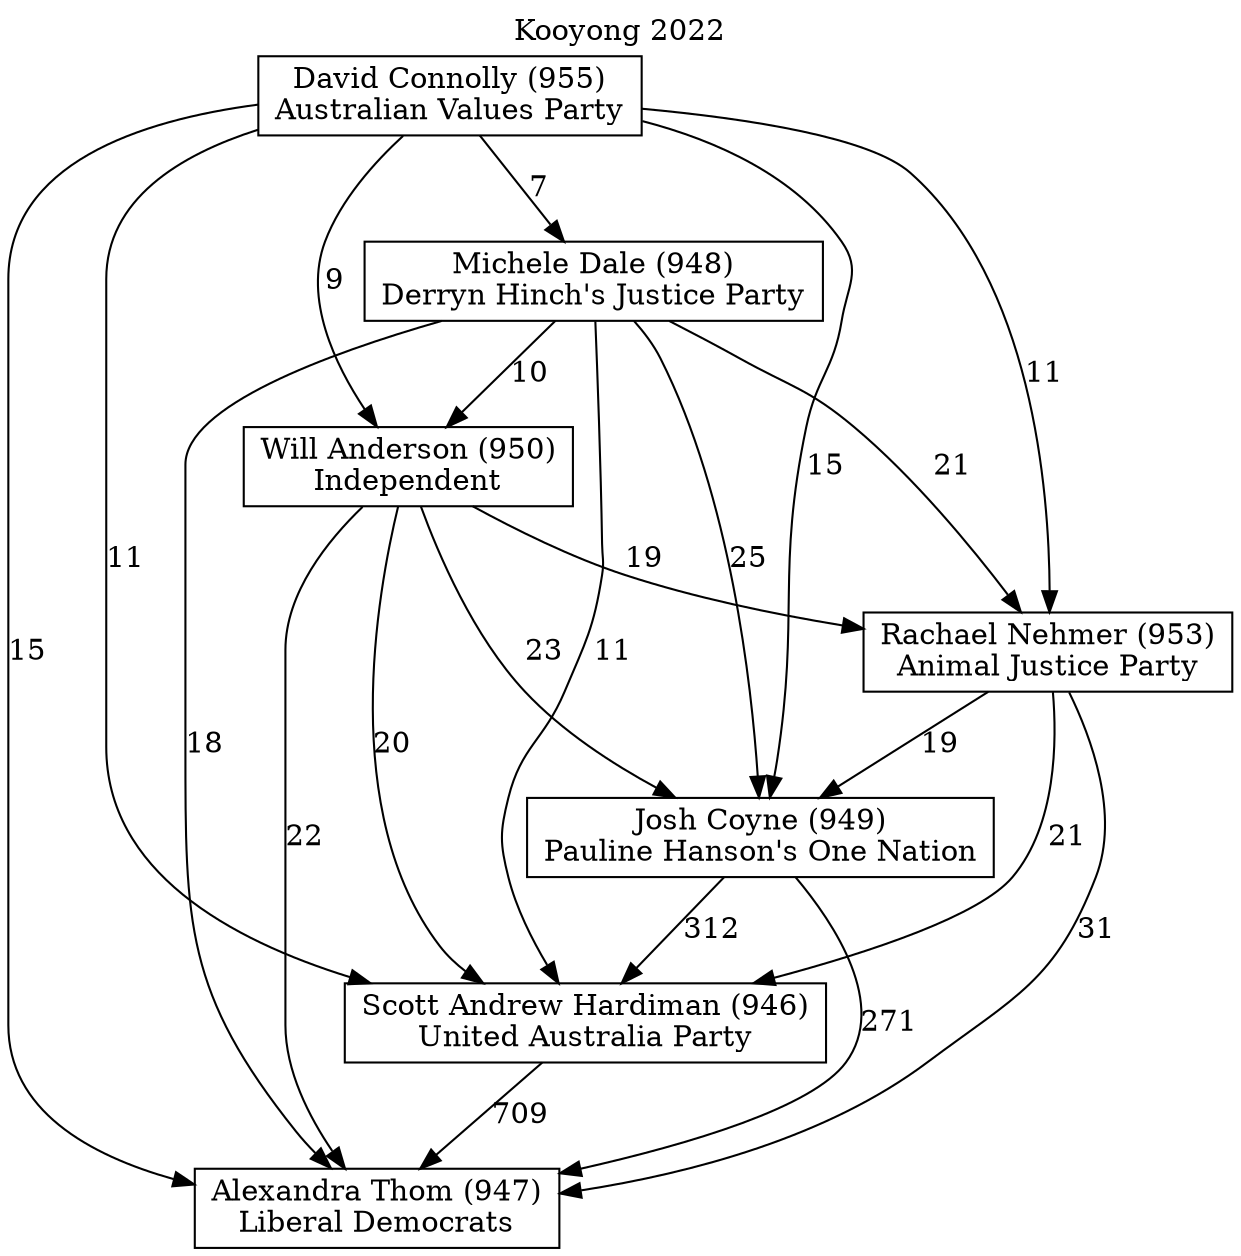 // House preference flow
digraph "Alexandra Thom (947)_Kooyong_2022" {
	graph [label="Kooyong 2022" labelloc=t mclimit=10]
	node [shape=box]
	"Alexandra Thom (947)" [label="Alexandra Thom (947)
Liberal Democrats"]
	"Scott Andrew Hardiman (946)" [label="Scott Andrew Hardiman (946)
United Australia Party"]
	"Josh Coyne (949)" [label="Josh Coyne (949)
Pauline Hanson's One Nation"]
	"Rachael Nehmer (953)" [label="Rachael Nehmer (953)
Animal Justice Party"]
	"Will Anderson (950)" [label="Will Anderson (950)
Independent"]
	"Michele Dale (948)" [label="Michele Dale (948)
Derryn Hinch's Justice Party"]
	"David Connolly (955)" [label="David Connolly (955)
Australian Values Party"]
	"Scott Andrew Hardiman (946)" -> "Alexandra Thom (947)" [label=709]
	"Josh Coyne (949)" -> "Scott Andrew Hardiman (946)" [label=312]
	"Rachael Nehmer (953)" -> "Josh Coyne (949)" [label=19]
	"Will Anderson (950)" -> "Rachael Nehmer (953)" [label=19]
	"Michele Dale (948)" -> "Will Anderson (950)" [label=10]
	"David Connolly (955)" -> "Michele Dale (948)" [label=7]
	"Josh Coyne (949)" -> "Alexandra Thom (947)" [label=271]
	"Rachael Nehmer (953)" -> "Alexandra Thom (947)" [label=31]
	"Will Anderson (950)" -> "Alexandra Thom (947)" [label=22]
	"Michele Dale (948)" -> "Alexandra Thom (947)" [label=18]
	"David Connolly (955)" -> "Alexandra Thom (947)" [label=15]
	"David Connolly (955)" -> "Will Anderson (950)" [label=9]
	"Michele Dale (948)" -> "Rachael Nehmer (953)" [label=21]
	"David Connolly (955)" -> "Rachael Nehmer (953)" [label=11]
	"Will Anderson (950)" -> "Josh Coyne (949)" [label=23]
	"Michele Dale (948)" -> "Josh Coyne (949)" [label=25]
	"David Connolly (955)" -> "Josh Coyne (949)" [label=15]
	"Rachael Nehmer (953)" -> "Scott Andrew Hardiman (946)" [label=21]
	"Will Anderson (950)" -> "Scott Andrew Hardiman (946)" [label=20]
	"Michele Dale (948)" -> "Scott Andrew Hardiman (946)" [label=11]
	"David Connolly (955)" -> "Scott Andrew Hardiman (946)" [label=11]
}
